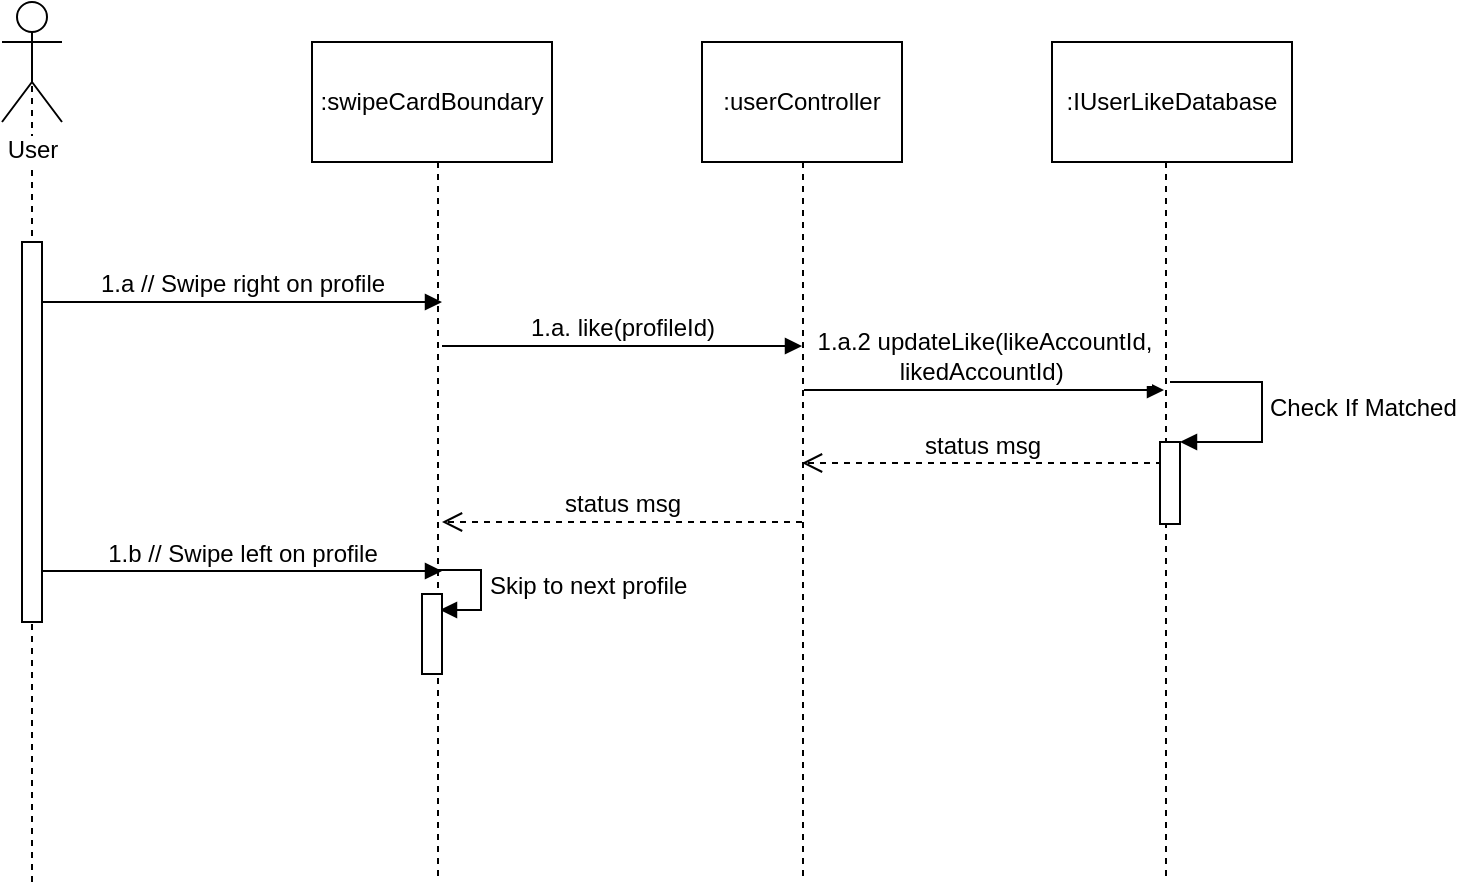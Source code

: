 <mxfile version="12.2.7" type="google" pages="1"><diagram id="4A1VCxDgmEkleFBHN8UG" name="Page-1"><mxGraphModel dx="972" dy="534" grid="1" gridSize="10" guides="1" tooltips="1" connect="1" arrows="1" fold="1" page="1" pageScale="1" pageWidth="850" pageHeight="1100" math="0" shadow="0"><root><mxCell id="0"/><mxCell id="1" parent="0"/><mxCell id="dPoTpWqWPEtHyWPHycAN-14" value="" style="endArrow=none;endSize=12;dashed=1;html=1;fontSize=12;exitX=0.58;exitY=1;exitDx=0;exitDy=0;exitPerimeter=0;endFill=0;" parent="1" edge="1"><mxGeometry width="160" relative="1" as="geometry"><mxPoint x="378" y="280" as="sourcePoint"/><mxPoint x="378" y="640" as="targetPoint"/></mxGeometry></mxCell><mxCell id="dPoTpWqWPEtHyWPHycAN-1" value="" style="endArrow=none;endSize=12;dashed=1;html=1;fontSize=12;exitX=0.5;exitY=0.5;exitDx=0;exitDy=0;exitPerimeter=0;endFill=0;" parent="1" source="dPoTpWqWPEtHyWPHycAN-3" target="dPoTpWqWPEtHyWPHycAN-6" edge="1"><mxGeometry width="160" relative="1" as="geometry"><mxPoint x="175" y="230" as="sourcePoint"/><mxPoint x="175" y="640" as="targetPoint"/></mxGeometry></mxCell><mxCell id="dPoTpWqWPEtHyWPHycAN-2" value="" style="endArrow=none;endSize=12;dashed=1;html=1;fontSize=12;exitX=0.5;exitY=0.5;exitDx=0;exitDy=0;exitPerimeter=0;endFill=0;" parent="1" source="dPoTpWqWPEtHyWPHycAN-6" edge="1"><mxGeometry width="160" relative="1" as="geometry"><mxPoint x="160" y="300" as="sourcePoint"/><mxPoint x="175" y="640" as="targetPoint"/></mxGeometry></mxCell><mxCell id="dPoTpWqWPEtHyWPHycAN-3" value="User" style="shape=umlActor;verticalLabelPosition=bottom;labelBackgroundColor=#ffffff;verticalAlign=top;html=1;" parent="1" vertex="1"><mxGeometry x="160" y="200" width="30" height="60" as="geometry"/></mxCell><mxCell id="dPoTpWqWPEtHyWPHycAN-5" value="" style="endArrow=none;endSize=12;dashed=1;html=1;fontSize=12;exitX=0.58;exitY=1;exitDx=0;exitDy=0;exitPerimeter=0;endFill=0;" parent="1" edge="1"><mxGeometry width="160" relative="1" as="geometry"><mxPoint x="742" y="280" as="sourcePoint"/><mxPoint x="742" y="640" as="targetPoint"/></mxGeometry></mxCell><mxCell id="dPoTpWqWPEtHyWPHycAN-6" value="" style="html=1;points=[];perimeter=orthogonalPerimeter;fontSize=12;" parent="1" vertex="1"><mxGeometry x="170" y="320" width="10" height="190" as="geometry"/></mxCell><mxCell id="dPoTpWqWPEtHyWPHycAN-7" value="1.a // Swipe right on profile" style="html=1;verticalAlign=bottom;endArrow=block;fontSize=12;" parent="1" edge="1"><mxGeometry width="80" relative="1" as="geometry"><mxPoint x="180" y="350" as="sourcePoint"/><mxPoint x="380" y="350" as="targetPoint"/></mxGeometry></mxCell><mxCell id="dPoTpWqWPEtHyWPHycAN-8" value="1.b // Swipe left on profile" style="html=1;verticalAlign=bottom;endArrow=block;fontSize=12;" parent="1" edge="1"><mxGeometry width="80" relative="1" as="geometry"><mxPoint x="180" y="484.5" as="sourcePoint"/><mxPoint x="380" y="484.5" as="targetPoint"/></mxGeometry></mxCell><mxCell id="dPoTpWqWPEtHyWPHycAN-9" value="Skip to next profile" style="edgeStyle=orthogonalEdgeStyle;html=1;align=left;spacingLeft=2;endArrow=block;rounded=0;entryX=1;entryY=0;fontSize=12;" parent="1" edge="1"><mxGeometry relative="1" as="geometry"><mxPoint x="375" y="484" as="sourcePoint"/><Array as="points"><mxPoint x="399.5" y="484"/><mxPoint x="399.5" y="504"/></Array><mxPoint x="379" y="504" as="targetPoint"/></mxGeometry></mxCell><mxCell id="dPoTpWqWPEtHyWPHycAN-10" value="1.a. like(profileId)" style="html=1;verticalAlign=bottom;endArrow=block;fontSize=12;" parent="1" edge="1"><mxGeometry width="80" relative="1" as="geometry"><mxPoint x="380" y="372" as="sourcePoint"/><mxPoint x="560" y="372" as="targetPoint"/></mxGeometry></mxCell><mxCell id="dPoTpWqWPEtHyWPHycAN-11" value="" style="endArrow=none;endSize=12;dashed=1;html=1;fontSize=12;exitX=0.58;exitY=1;exitDx=0;exitDy=0;exitPerimeter=0;endFill=0;" parent="1" edge="1"><mxGeometry width="160" relative="1" as="geometry"><mxPoint x="560.5" y="280" as="sourcePoint"/><mxPoint x="560.5" y="640" as="targetPoint"/></mxGeometry></mxCell><mxCell id="dPoTpWqWPEtHyWPHycAN-12" value="1.a.2 updateLike(likeAccountId, &lt;br&gt;likedAccountId)&amp;nbsp;" style="html=1;verticalAlign=bottom;endArrow=block;fontSize=12;" parent="1" edge="1"><mxGeometry width="80" relative="1" as="geometry"><mxPoint x="561" y="394" as="sourcePoint"/><mxPoint x="741" y="394" as="targetPoint"/></mxGeometry></mxCell><mxCell id="dPoTpWqWPEtHyWPHycAN-13" value="" style="html=1;points=[];perimeter=orthogonalPerimeter;fontSize=12;" parent="1" vertex="1"><mxGeometry x="370" y="496" width="10" height="40" as="geometry"/></mxCell><mxCell id="dPoTpWqWPEtHyWPHycAN-15" value=":swipeCardBoundary" style="rounded=0;whiteSpace=wrap;html=1;" parent="1" vertex="1"><mxGeometry x="315" y="220" width="120" height="60" as="geometry"/></mxCell><mxCell id="dPoTpWqWPEtHyWPHycAN-16" value=":userController" style="rounded=0;whiteSpace=wrap;html=1;" parent="1" vertex="1"><mxGeometry x="510" y="220" width="100" height="60" as="geometry"/></mxCell><mxCell id="dPoTpWqWPEtHyWPHycAN-17" value=":IUserLikeDatabase" style="rounded=0;whiteSpace=wrap;html=1;" parent="1" vertex="1"><mxGeometry x="685" y="220" width="120" height="60" as="geometry"/></mxCell><mxCell id="dPoTpWqWPEtHyWPHycAN-18" value="status msg" style="html=1;verticalAlign=bottom;endArrow=open;dashed=1;endSize=8;fontSize=12;" parent="1" edge="1"><mxGeometry relative="1" as="geometry"><mxPoint x="560" y="460" as="sourcePoint"/><mxPoint x="380" y="460" as="targetPoint"/></mxGeometry></mxCell><mxCell id="dPoTpWqWPEtHyWPHycAN-19" value="status msg" style="html=1;verticalAlign=bottom;endArrow=open;dashed=1;endSize=8;fontSize=12;" parent="1" edge="1"><mxGeometry relative="1" as="geometry"><mxPoint x="740" y="430.5" as="sourcePoint"/><mxPoint x="560" y="430.5" as="targetPoint"/></mxGeometry></mxCell><mxCell id="dPoTpWqWPEtHyWPHycAN-20" value="" style="html=1;points=[];perimeter=orthogonalPerimeter;fontSize=12;" parent="1" vertex="1"><mxGeometry x="739" y="420" width="10" height="41" as="geometry"/></mxCell><mxCell id="dPoTpWqWPEtHyWPHycAN-21" value="Check If Matched" style="edgeStyle=orthogonalEdgeStyle;html=1;align=left;spacingLeft=2;endArrow=block;rounded=0;entryX=1;entryY=0;fontSize=12;" parent="1" target="dPoTpWqWPEtHyWPHycAN-20" edge="1"><mxGeometry relative="1" as="geometry"><mxPoint x="744" y="390" as="sourcePoint"/><Array as="points"><mxPoint x="790" y="390"/><mxPoint x="790" y="420"/></Array></mxGeometry></mxCell></root></mxGraphModel></diagram></mxfile>
